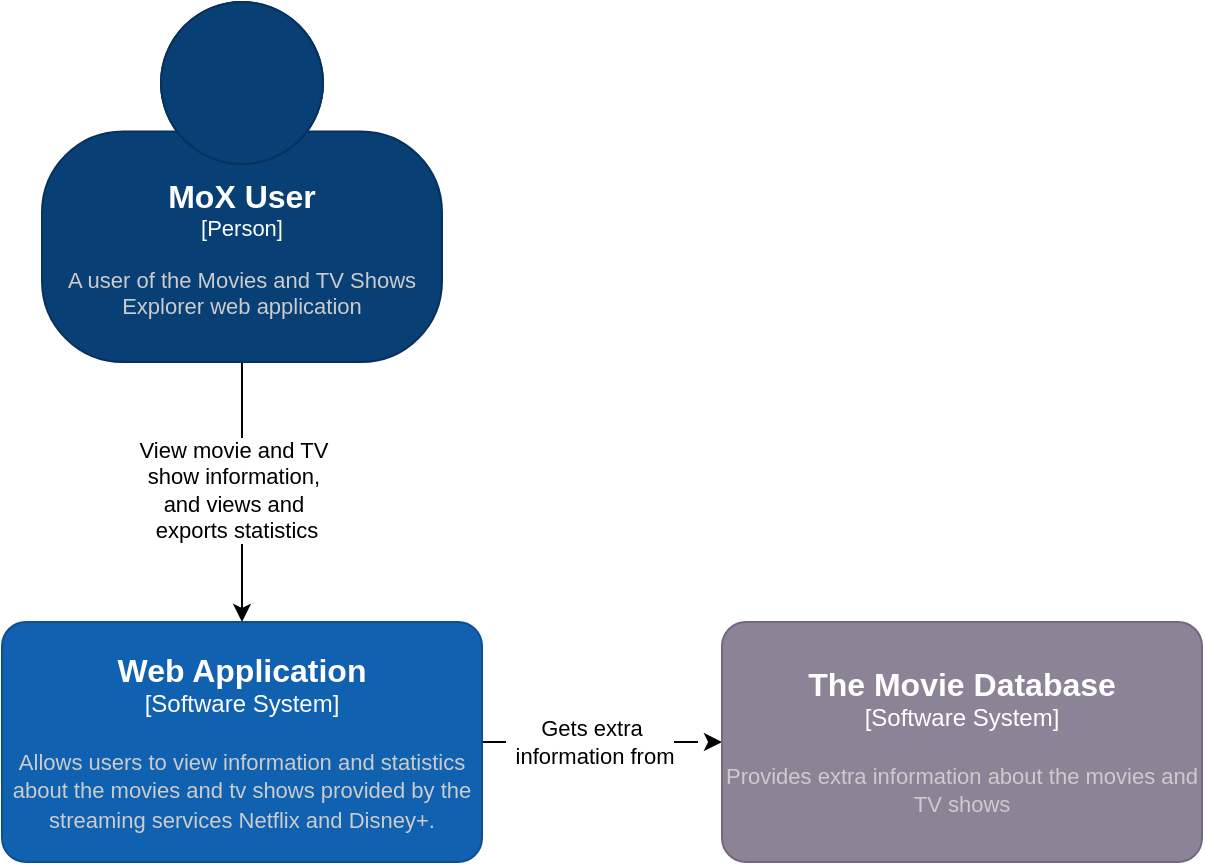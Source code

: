 <mxfile version="24.2.2" type="device">
  <diagram name="Page-1" id="Gf5StURLBaStH5bXGFym">
    <mxGraphModel dx="1050" dy="522" grid="1" gridSize="10" guides="1" tooltips="1" connect="1" arrows="1" fold="1" page="1" pageScale="1" pageWidth="850" pageHeight="1100" math="0" shadow="0">
      <root>
        <mxCell id="0" />
        <mxCell id="1" parent="0" />
        <mxCell id="NRhWUUdTRo63XTgR1UcV-7" value="" style="edgeStyle=orthogonalEdgeStyle;rounded=0;orthogonalLoop=1;jettySize=auto;html=1;" edge="1" parent="1" source="NRhWUUdTRo63XTgR1UcV-5" target="NRhWUUdTRo63XTgR1UcV-6">
          <mxGeometry relative="1" as="geometry" />
        </mxCell>
        <mxCell id="NRhWUUdTRo63XTgR1UcV-8" value="View movie and TV&amp;nbsp;&lt;div&gt;show information,&amp;nbsp;&lt;div&gt;and views and&amp;nbsp;&lt;/div&gt;&lt;div&gt;exports statistics&lt;/div&gt;&lt;/div&gt;" style="edgeLabel;html=1;align=center;verticalAlign=middle;resizable=0;points=[];" vertex="1" connectable="0" parent="NRhWUUdTRo63XTgR1UcV-7">
          <mxGeometry x="-0.02" y="-3" relative="1" as="geometry">
            <mxPoint as="offset" />
          </mxGeometry>
        </mxCell>
        <object placeholders="1" c4Name="MoX User" c4Type="Person" c4Description="A user of the Movies and TV Shows Explorer web application" label="&lt;font style=&quot;font-size: 16px&quot;&gt;&lt;b&gt;%c4Name%&lt;/b&gt;&lt;/font&gt;&lt;div&gt;[%c4Type%]&lt;/div&gt;&lt;br&gt;&lt;div&gt;&lt;font style=&quot;font-size: 11px&quot;&gt;&lt;font color=&quot;#cccccc&quot;&gt;%c4Description%&lt;/font&gt;&lt;/div&gt;" id="NRhWUUdTRo63XTgR1UcV-5">
          <mxCell style="html=1;fontSize=11;dashed=0;whiteSpace=wrap;fillColor=#083F75;strokeColor=#06315C;fontColor=#ffffff;shape=mxgraph.c4.person2;align=center;metaEdit=1;points=[[0.5,0,0],[1,0.5,0],[1,0.75,0],[0.75,1,0],[0.5,1,0],[0.25,1,0],[0,0.75,0],[0,0.5,0]];resizable=0;" vertex="1" parent="1">
            <mxGeometry x="240" width="200" height="180" as="geometry" />
          </mxCell>
        </object>
        <mxCell id="NRhWUUdTRo63XTgR1UcV-10" style="edgeStyle=orthogonalEdgeStyle;rounded=0;orthogonalLoop=1;jettySize=auto;html=1;dashed=1;dashPattern=12 12;" edge="1" parent="1" source="NRhWUUdTRo63XTgR1UcV-6" target="NRhWUUdTRo63XTgR1UcV-9">
          <mxGeometry relative="1" as="geometry" />
        </mxCell>
        <mxCell id="NRhWUUdTRo63XTgR1UcV-11" value="Gets extra&amp;nbsp;&lt;div&gt;information from&lt;/div&gt;" style="edgeLabel;html=1;align=center;verticalAlign=middle;resizable=0;points=[];" vertex="1" connectable="0" parent="NRhWUUdTRo63XTgR1UcV-10">
          <mxGeometry x="-0.068" y="2" relative="1" as="geometry">
            <mxPoint y="2" as="offset" />
          </mxGeometry>
        </mxCell>
        <object placeholders="1" c4Name="Web Application" c4Type="Software System" c4Description="Allows users to view information and statistics about the movies and tv shows provided by the streaming services Netflix and Disney+." label="&lt;font style=&quot;font-size: 16px&quot;&gt;&lt;b&gt;%c4Name%&lt;/b&gt;&lt;/font&gt;&lt;div&gt;[%c4Type%]&lt;/div&gt;&lt;br&gt;&lt;div&gt;&lt;font style=&quot;font-size: 11px&quot;&gt;&lt;font color=&quot;#cccccc&quot;&gt;%c4Description%&lt;/font&gt;&lt;/div&gt;" id="NRhWUUdTRo63XTgR1UcV-6">
          <mxCell style="rounded=1;whiteSpace=wrap;html=1;labelBackgroundColor=none;fillColor=#1061B0;fontColor=#ffffff;align=center;arcSize=10;strokeColor=#0D5091;metaEdit=1;resizable=0;points=[[0.25,0,0],[0.5,0,0],[0.75,0,0],[1,0.25,0],[1,0.5,0],[1,0.75,0],[0.75,1,0],[0.5,1,0],[0.25,1,0],[0,0.75,0],[0,0.5,0],[0,0.25,0]];" vertex="1" parent="1">
            <mxGeometry x="220" y="310" width="240" height="120" as="geometry" />
          </mxCell>
        </object>
        <object placeholders="1" c4Name="The Movie Database" c4Type="Software System" c4Description="Provides extra information about the movies and TV shows" label="&lt;font style=&quot;font-size: 16px&quot;&gt;&lt;b&gt;%c4Name%&lt;/b&gt;&lt;/font&gt;&lt;div&gt;[%c4Type%]&lt;/div&gt;&lt;br&gt;&lt;div&gt;&lt;font style=&quot;font-size: 11px&quot;&gt;&lt;font color=&quot;#cccccc&quot;&gt;%c4Description%&lt;/font&gt;&lt;/div&gt;" id="NRhWUUdTRo63XTgR1UcV-9">
          <mxCell style="rounded=1;whiteSpace=wrap;html=1;labelBackgroundColor=none;fillColor=#8C8496;fontColor=#ffffff;align=center;arcSize=10;strokeColor=#736782;metaEdit=1;resizable=0;points=[[0.25,0,0],[0.5,0,0],[0.75,0,0],[1,0.25,0],[1,0.5,0],[1,0.75,0],[0.75,1,0],[0.5,1,0],[0.25,1,0],[0,0.75,0],[0,0.5,0],[0,0.25,0]];" vertex="1" parent="1">
            <mxGeometry x="580" y="310" width="240" height="120" as="geometry" />
          </mxCell>
        </object>
      </root>
    </mxGraphModel>
  </diagram>
</mxfile>
